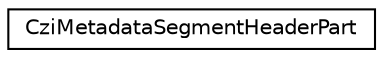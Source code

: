 digraph "Graphical Class Hierarchy"
{
  edge [fontname="Helvetica",fontsize="10",labelfontname="Helvetica",labelfontsize="10"];
  node [fontname="Helvetica",fontsize="10",shape=record];
  rankdir="LR";
  Node1 [label="CziMetadataSegmentHeaderPart",height=0.2,width=0.4,color="black", fillcolor="white", style="filled",URL="$structCziMetadataSegmentHeaderPart.html"];
}
